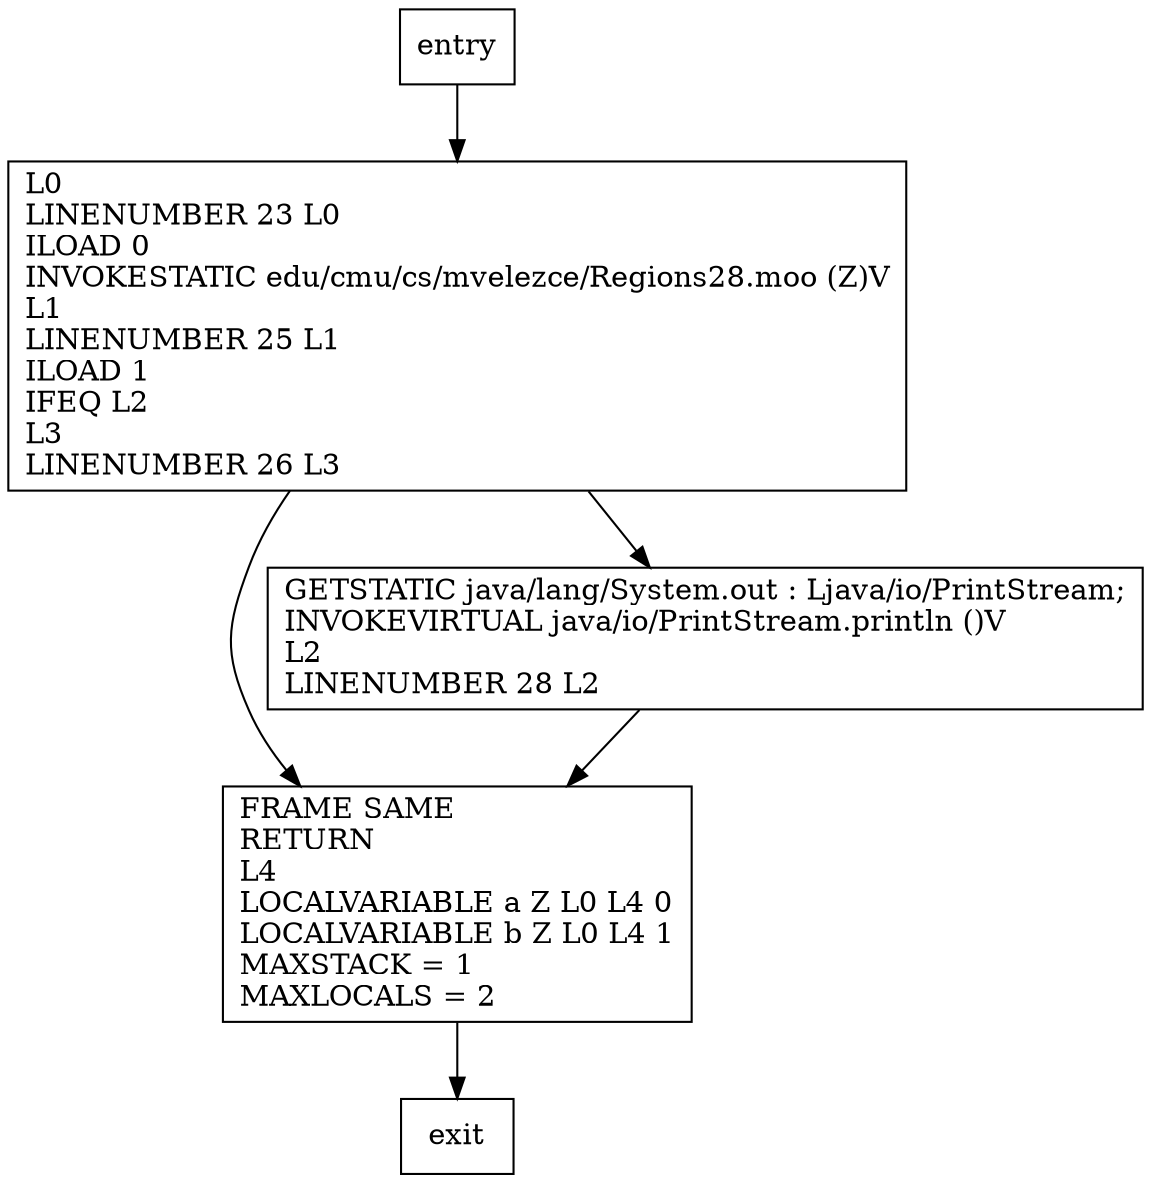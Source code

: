digraph foo {
node [shape=record];
930317866 [label="FRAME SAME\lRETURN\lL4\lLOCALVARIABLE a Z L0 L4 0\lLOCALVARIABLE b Z L0 L4 1\lMAXSTACK = 1\lMAXLOCALS = 2\l"];
1944138464 [label="L0\lLINENUMBER 23 L0\lILOAD 0\lINVOKESTATIC edu/cmu/cs/mvelezce/Regions28.moo (Z)V\lL1\lLINENUMBER 25 L1\lILOAD 1\lIFEQ L2\lL3\lLINENUMBER 26 L3\l"];
611502040 [label="GETSTATIC java/lang/System.out : Ljava/io/PrintStream;\lINVOKEVIRTUAL java/io/PrintStream.println ()V\lL2\lLINENUMBER 28 L2\l"];
entry;
exit;
entry -> 1944138464;
930317866 -> exit;
1944138464 -> 930317866;
1944138464 -> 611502040;
611502040 -> 930317866;
}
